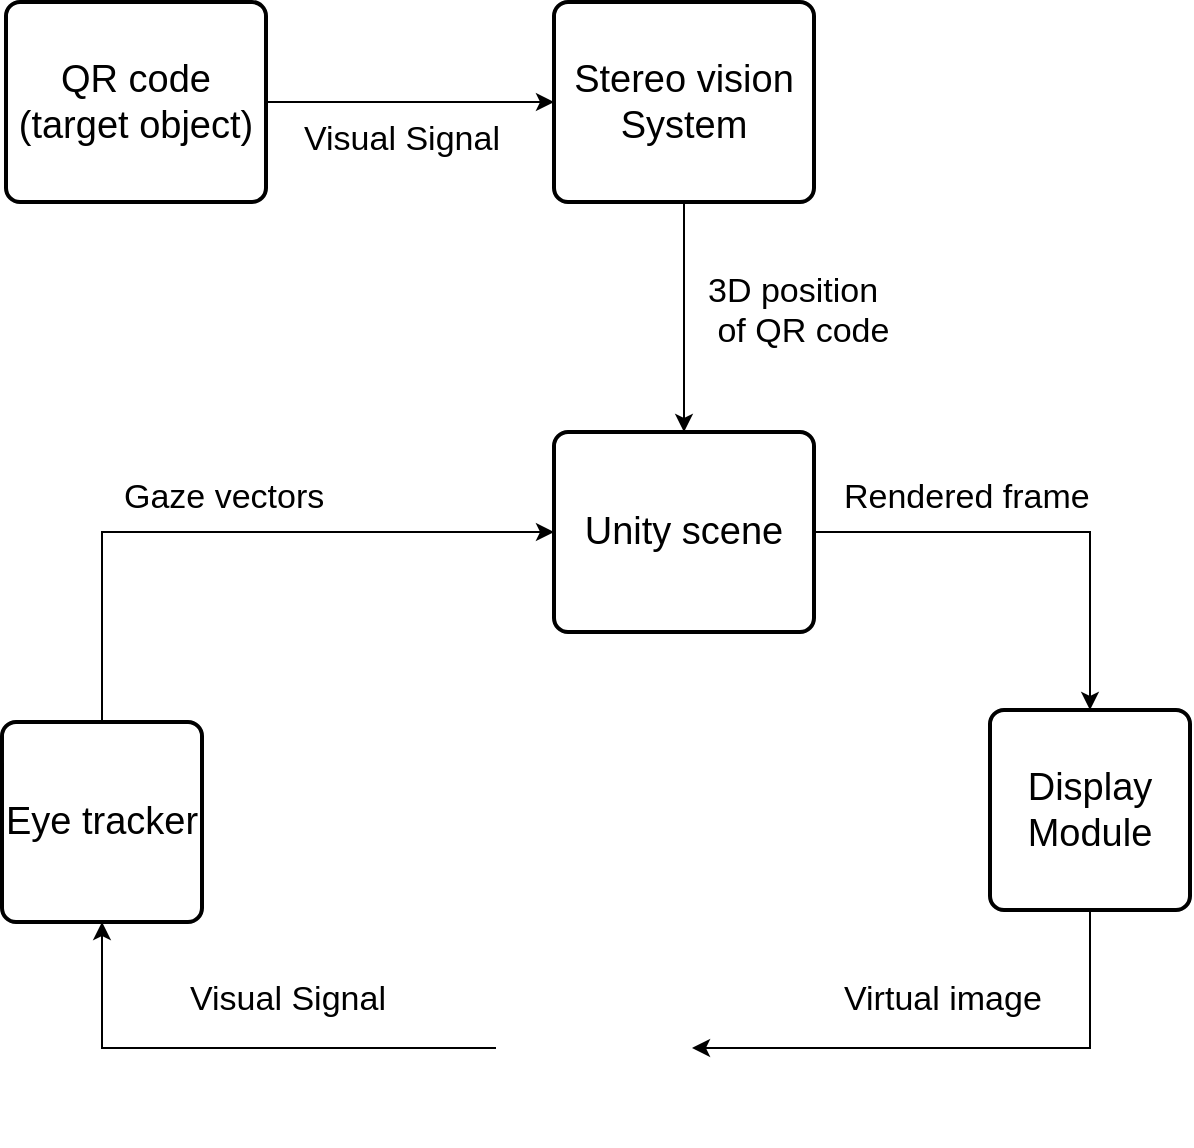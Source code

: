 <mxfile version="12.8.8" type="github">
  <diagram id="aVEWG8cjJf9Gxxrswu7k" name="Page-1">
    <mxGraphModel dx="1310" dy="827" grid="0" gridSize="10" guides="1" tooltips="1" connect="1" arrows="1" fold="1" page="1" pageScale="1" pageWidth="827" pageHeight="1169" math="0" shadow="0">
      <root>
        <mxCell id="0" />
        <mxCell id="1" parent="0" />
        <mxCell id="R6d4T7t4V1BRc_QgAlS4-9" style="edgeStyle=orthogonalEdgeStyle;rounded=0;orthogonalLoop=1;jettySize=auto;html=1;exitX=0.5;exitY=0;exitDx=0;exitDy=0;entryX=0;entryY=0.5;entryDx=0;entryDy=0;" parent="1" source="R6d4T7t4V1BRc_QgAlS4-5" target="R6d4T7t4V1BRc_QgAlS4-6" edge="1">
          <mxGeometry relative="1" as="geometry">
            <mxPoint x="320" y="500" as="targetPoint" />
          </mxGeometry>
        </mxCell>
        <mxCell id="R6d4T7t4V1BRc_QgAlS4-5" value="&lt;span id=&quot;docs-internal-guid-c69a7b36-7fff-ca42-4f69-aa0f96ac0ebd&quot;&gt;&lt;span style=&quot;font-family: &amp;#34;arial&amp;#34; ; background-color: transparent ; vertical-align: baseline ; white-space: pre-wrap&quot;&gt;&lt;font style=&quot;font-size: 19px&quot;&gt;Eye tracker&lt;/font&gt;&lt;/span&gt;&lt;/span&gt;" style="rounded=1;whiteSpace=wrap;html=1;absoluteArcSize=1;arcSize=14;strokeWidth=2;" parent="1" vertex="1">
          <mxGeometry x="43" y="716" width="100" height="100" as="geometry" />
        </mxCell>
        <mxCell id="xE8J_TVKheGs-PXvTI5i-3" style="edgeStyle=orthogonalEdgeStyle;rounded=0;orthogonalLoop=1;jettySize=auto;html=1;entryX=0.5;entryY=0;entryDx=0;entryDy=0;" parent="1" source="R6d4T7t4V1BRc_QgAlS4-6" target="R6d4T7t4V1BRc_QgAlS4-7" edge="1">
          <mxGeometry relative="1" as="geometry" />
        </mxCell>
        <mxCell id="R6d4T7t4V1BRc_QgAlS4-6" value="&lt;span id=&quot;docs-internal-guid-b947add7-7fff-3c34-f870-ee045d7527ad&quot;&gt;&lt;span style=&quot;font-family: &amp;#34;arial&amp;#34; ; background-color: transparent ; vertical-align: baseline ; white-space: pre-wrap&quot;&gt;&lt;font style=&quot;font-size: 19px&quot;&gt;Unity scene&lt;/font&gt;&lt;/span&gt;&lt;/span&gt;" style="rounded=1;whiteSpace=wrap;html=1;absoluteArcSize=1;arcSize=14;strokeWidth=2;" parent="1" vertex="1">
          <mxGeometry x="319" y="571" width="130" height="100" as="geometry" />
        </mxCell>
        <mxCell id="R6d4T7t4V1BRc_QgAlS4-13" style="edgeStyle=orthogonalEdgeStyle;rounded=0;orthogonalLoop=1;jettySize=auto;html=1;exitX=0.5;exitY=1;exitDx=0;exitDy=0;entryX=1;entryY=0.5;entryDx=0;entryDy=0;" parent="1" source="R6d4T7t4V1BRc_QgAlS4-7" target="R6d4T7t4V1BRc_QgAlS4-11" edge="1">
          <mxGeometry relative="1" as="geometry" />
        </mxCell>
        <mxCell id="R6d4T7t4V1BRc_QgAlS4-7" value="&lt;span id=&quot;docs-internal-guid-a6160efe-7fff-7b98-e183-7bba76c2c2b3&quot;&gt;&lt;span style=&quot;font-family: &amp;#34;arial&amp;#34; ; background-color: transparent ; vertical-align: baseline ; white-space: pre-wrap&quot;&gt;&lt;font style=&quot;font-size: 19px&quot;&gt;Display Module&lt;/font&gt;&lt;/span&gt;&lt;/span&gt;" style="rounded=1;whiteSpace=wrap;html=1;absoluteArcSize=1;arcSize=14;strokeWidth=2;" parent="1" vertex="1">
          <mxGeometry x="537" y="710" width="100" height="100" as="geometry" />
        </mxCell>
        <mxCell id="R6d4T7t4V1BRc_QgAlS4-12" style="edgeStyle=orthogonalEdgeStyle;rounded=0;orthogonalLoop=1;jettySize=auto;html=1;exitX=0;exitY=0.5;exitDx=0;exitDy=0;" parent="1" source="R6d4T7t4V1BRc_QgAlS4-11" target="R6d4T7t4V1BRc_QgAlS4-5" edge="1">
          <mxGeometry relative="1" as="geometry" />
        </mxCell>
        <mxCell id="R6d4T7t4V1BRc_QgAlS4-11" value="" style="shape=image;html=1;verticalAlign=top;verticalLabelPosition=bottom;labelBackgroundColor=#ffffff;imageAspect=0;aspect=fixed;image=https://cdn2.iconfinder.com/data/icons/freecns-cumulus/16/519620-119_Eye-128.png" parent="1" vertex="1">
          <mxGeometry x="290" y="830" width="98" height="98" as="geometry" />
        </mxCell>
        <mxCell id="DoFqc-4j_FSao7WNbRP5-1" value="&lt;font style=&quot;font-size: 17px&quot;&gt;Visual Signal&lt;/font&gt;" style="text;html=1;resizable=0;points=[];autosize=1;align=left;verticalAlign=top;spacingTop=-4;" parent="1" vertex="1">
          <mxGeometry x="135" y="842" width="110" height="20" as="geometry" />
        </mxCell>
        <mxCell id="DoFqc-4j_FSao7WNbRP5-2" value="&lt;font style=&quot;font-size: 17px&quot;&gt;Gaze vectors&lt;br&gt;&lt;/font&gt;" style="text;html=1;resizable=0;points=[];autosize=1;align=left;verticalAlign=top;spacingTop=-4;" parent="1" vertex="1">
          <mxGeometry x="101.5" y="591" width="110" height="16" as="geometry" />
        </mxCell>
        <mxCell id="DoFqc-4j_FSao7WNbRP5-5" value="&lt;span style=&quot;font-size: 17px&quot;&gt;Virtual image&lt;/span&gt;" style="text;html=1;resizable=0;points=[];autosize=1;align=left;verticalAlign=top;spacingTop=-4;" parent="1" vertex="1">
          <mxGeometry x="462" y="842" width="110" height="20" as="geometry" />
        </mxCell>
        <mxCell id="R3OD7dJ-SccZQyn8wSnz-1" style="edgeStyle=orthogonalEdgeStyle;rounded=0;orthogonalLoop=1;jettySize=auto;html=1;" parent="1" source="xE8J_TVKheGs-PXvTI5i-4" target="R6d4T7t4V1BRc_QgAlS4-6" edge="1">
          <mxGeometry relative="1" as="geometry" />
        </mxCell>
        <mxCell id="xE8J_TVKheGs-PXvTI5i-4" value="&lt;span id=&quot;docs-internal-guid-b947add7-7fff-3c34-f870-ee045d7527ad&quot;&gt;&lt;span style=&quot;font-family: &amp;#34;arial&amp;#34; ; background-color: transparent ; vertical-align: baseline ; white-space: pre-wrap&quot;&gt;&lt;font style=&quot;font-size: 19px&quot;&gt;Stereo vision&lt;br/&gt;System&lt;br/&gt;&lt;/font&gt;&lt;/span&gt;&lt;/span&gt;" style="rounded=1;whiteSpace=wrap;html=1;absoluteArcSize=1;arcSize=14;strokeWidth=2;" parent="1" vertex="1">
          <mxGeometry x="319" y="356" width="130" height="100" as="geometry" />
        </mxCell>
        <mxCell id="R3OD7dJ-SccZQyn8wSnz-2" value="&lt;font style=&quot;font-size: 17px&quot;&gt;3D position&lt;br&gt;&amp;nbsp;of QR code&lt;/font&gt;" style="text;html=1;resizable=0;points=[];autosize=1;align=left;verticalAlign=top;spacingTop=-4;" parent="1" vertex="1">
          <mxGeometry x="394" y="488" width="101" height="32" as="geometry" />
        </mxCell>
        <mxCell id="fQ6X436d_nacdExeBu2V-1" value="&lt;span id=&quot;docs-internal-guid-b947add7-7fff-3c34-f870-ee045d7527ad&quot;&gt;&lt;span style=&quot;font-family: &amp;#34;arial&amp;#34; ; background-color: transparent ; vertical-align: baseline ; white-space: pre-wrap&quot;&gt;&lt;font style=&quot;font-size: 19px&quot;&gt;QR code&lt;br/&gt;(target object)&lt;br/&gt;&lt;/font&gt;&lt;/span&gt;&lt;/span&gt;" style="rounded=1;whiteSpace=wrap;html=1;absoluteArcSize=1;arcSize=14;strokeWidth=2;" vertex="1" parent="1">
          <mxGeometry x="45" y="356" width="130" height="100" as="geometry" />
        </mxCell>
        <mxCell id="fQ6X436d_nacdExeBu2V-3" style="edgeStyle=orthogonalEdgeStyle;rounded=0;orthogonalLoop=1;jettySize=auto;html=1;exitX=1;exitY=0.5;exitDx=0;exitDy=0;entryX=0;entryY=0.5;entryDx=0;entryDy=0;" edge="1" parent="1" source="fQ6X436d_nacdExeBu2V-1" target="xE8J_TVKheGs-PXvTI5i-4">
          <mxGeometry relative="1" as="geometry">
            <mxPoint x="281" y="631" as="targetPoint" />
            <mxPoint x="103" y="726" as="sourcePoint" />
          </mxGeometry>
        </mxCell>
        <mxCell id="fQ6X436d_nacdExeBu2V-4" value="&lt;font style=&quot;font-size: 17px&quot;&gt;Rendered frame&lt;br&gt;&lt;/font&gt;" style="text;html=1;resizable=0;points=[];autosize=1;align=left;verticalAlign=top;spacingTop=-4;" vertex="1" parent="1">
          <mxGeometry x="462" y="591" width="133" height="16" as="geometry" />
        </mxCell>
        <mxCell id="fQ6X436d_nacdExeBu2V-5" value="&lt;font style=&quot;font-size: 17px&quot;&gt;Visual Signal&lt;/font&gt;" style="text;html=1;resizable=0;points=[];autosize=1;align=left;verticalAlign=top;spacingTop=-4;" vertex="1" parent="1">
          <mxGeometry x="192" y="412" width="110" height="20" as="geometry" />
        </mxCell>
      </root>
    </mxGraphModel>
  </diagram>
</mxfile>
